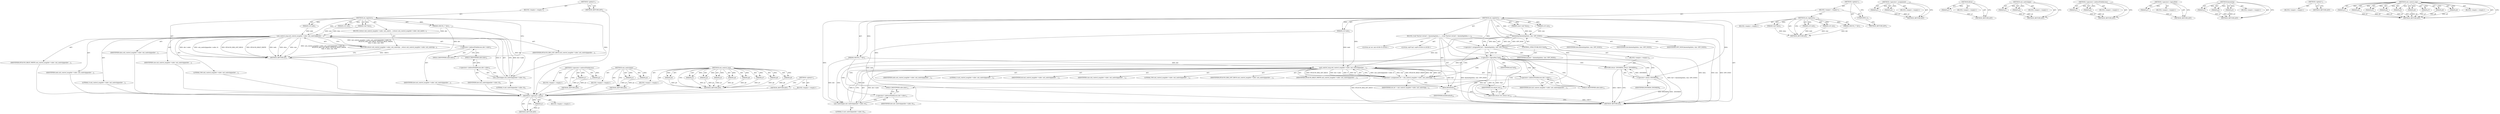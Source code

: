 digraph "usb_control_msg" {
vulnerable_6 [label=<(METHOD,&lt;global&gt;)<SUB>1</SUB>>];
vulnerable_7 [label=<(BLOCK,&lt;empty&gt;,&lt;empty&gt;)<SUB>1</SUB>>];
vulnerable_8 [label=<(METHOD,set_registers)<SUB>1</SUB>>];
vulnerable_9 [label=<(PARAM,rtl8150_t * dev)<SUB>1</SUB>>];
vulnerable_10 [label=<(PARAM,u16 indx)<SUB>1</SUB>>];
vulnerable_11 [label=<(PARAM,u16 size)<SUB>1</SUB>>];
vulnerable_12 [label=<(PARAM,void *data)<SUB>1</SUB>>];
vulnerable_13 [label=<(BLOCK,{
	return usb_control_msg(dev-&gt;udev, usb_sndctr...,{
	return usb_control_msg(dev-&gt;udev, usb_sndctr...)<SUB>2</SUB>>];
vulnerable_14 [label=<(RETURN,return usb_control_msg(dev-&gt;udev, usb_sndctrlpi...,return usb_control_msg(dev-&gt;udev, usb_sndctrlpi...)<SUB>3</SUB>>];
vulnerable_15 [label=<(usb_control_msg,usb_control_msg(dev-&gt;udev, usb_sndctrlpipe(dev-...)<SUB>3</SUB>>];
vulnerable_16 [label=<(&lt;operator&gt;.indirectFieldAccess,dev-&gt;udev)<SUB>3</SUB>>];
vulnerable_17 [label=<(IDENTIFIER,dev,usb_control_msg(dev-&gt;udev, usb_sndctrlpipe(dev-...)<SUB>3</SUB>>];
vulnerable_18 [label=<(FIELD_IDENTIFIER,udev,udev)<SUB>3</SUB>>];
vulnerable_19 [label=<(usb_sndctrlpipe,usb_sndctrlpipe(dev-&gt;udev, 0))<SUB>3</SUB>>];
vulnerable_20 [label=<(&lt;operator&gt;.indirectFieldAccess,dev-&gt;udev)<SUB>3</SUB>>];
vulnerable_21 [label=<(IDENTIFIER,dev,usb_sndctrlpipe(dev-&gt;udev, 0))<SUB>3</SUB>>];
vulnerable_22 [label=<(FIELD_IDENTIFIER,udev,udev)<SUB>3</SUB>>];
vulnerable_23 [label=<(LITERAL,0,usb_sndctrlpipe(dev-&gt;udev, 0))<SUB>3</SUB>>];
vulnerable_24 [label=<(IDENTIFIER,RTL8150_REQ_SET_REGS,usb_control_msg(dev-&gt;udev, usb_sndctrlpipe(dev-...)<SUB>4</SUB>>];
vulnerable_25 [label=<(IDENTIFIER,RTL8150_REQT_WRITE,usb_control_msg(dev-&gt;udev, usb_sndctrlpipe(dev-...)<SUB>4</SUB>>];
vulnerable_26 [label=<(IDENTIFIER,indx,usb_control_msg(dev-&gt;udev, usb_sndctrlpipe(dev-...)<SUB>5</SUB>>];
vulnerable_27 [label=<(LITERAL,0,usb_control_msg(dev-&gt;udev, usb_sndctrlpipe(dev-...)<SUB>5</SUB>>];
vulnerable_28 [label=<(IDENTIFIER,data,usb_control_msg(dev-&gt;udev, usb_sndctrlpipe(dev-...)<SUB>5</SUB>>];
vulnerable_29 [label=<(IDENTIFIER,size,usb_control_msg(dev-&gt;udev, usb_sndctrlpipe(dev-...)<SUB>5</SUB>>];
vulnerable_30 [label=<(LITERAL,500,usb_control_msg(dev-&gt;udev, usb_sndctrlpipe(dev-...)<SUB>5</SUB>>];
vulnerable_31 [label=<(METHOD_RETURN,int)<SUB>1</SUB>>];
vulnerable_33 [label=<(METHOD_RETURN,ANY)<SUB>1</SUB>>];
vulnerable_66 [label=<(METHOD,&lt;operator&gt;.indirectFieldAccess)>];
vulnerable_67 [label=<(PARAM,p1)>];
vulnerable_68 [label=<(PARAM,p2)>];
vulnerable_69 [label=<(BLOCK,&lt;empty&gt;,&lt;empty&gt;)>];
vulnerable_70 [label=<(METHOD_RETURN,ANY)>];
vulnerable_71 [label=<(METHOD,usb_sndctrlpipe)>];
vulnerable_72 [label=<(PARAM,p1)>];
vulnerable_73 [label=<(PARAM,p2)>];
vulnerable_74 [label=<(BLOCK,&lt;empty&gt;,&lt;empty&gt;)>];
vulnerable_75 [label=<(METHOD_RETURN,ANY)>];
vulnerable_54 [label=<(METHOD,usb_control_msg)>];
vulnerable_55 [label=<(PARAM,p1)>];
vulnerable_56 [label=<(PARAM,p2)>];
vulnerable_57 [label=<(PARAM,p3)>];
vulnerable_58 [label=<(PARAM,p4)>];
vulnerable_59 [label=<(PARAM,p5)>];
vulnerable_60 [label=<(PARAM,p6)>];
vulnerable_61 [label=<(PARAM,p7)>];
vulnerable_62 [label=<(PARAM,p8)>];
vulnerable_63 [label=<(PARAM,p9)>];
vulnerable_64 [label=<(BLOCK,&lt;empty&gt;,&lt;empty&gt;)>];
vulnerable_65 [label=<(METHOD_RETURN,ANY)>];
vulnerable_48 [label=<(METHOD,&lt;global&gt;)<SUB>1</SUB>>];
vulnerable_49 [label=<(BLOCK,&lt;empty&gt;,&lt;empty&gt;)>];
vulnerable_50 [label=<(METHOD_RETURN,ANY)>];
fixed_98 [label=<(METHOD,&lt;operator&gt;.minus)>];
fixed_99 [label=<(PARAM,p1)>];
fixed_100 [label=<(BLOCK,&lt;empty&gt;,&lt;empty&gt;)>];
fixed_101 [label=<(METHOD_RETURN,ANY)>];
fixed_6 [label=<(METHOD,&lt;global&gt;)<SUB>1</SUB>>];
fixed_7 [label=<(BLOCK,&lt;empty&gt;,&lt;empty&gt;)<SUB>1</SUB>>];
fixed_8 [label=<(METHOD,set_registers)<SUB>1</SUB>>];
fixed_9 [label=<(PARAM,rtl8150_t * dev)<SUB>1</SUB>>];
fixed_10 [label=<(PARAM,u16 indx)<SUB>1</SUB>>];
fixed_11 [label=<(PARAM,u16 size)<SUB>1</SUB>>];
fixed_12 [label=<(PARAM,void *data)<SUB>1</SUB>>];
fixed_13 [label=<(BLOCK,&lt;empty&gt;,&lt;empty&gt;)>];
fixed_14 [label=<(METHOD_RETURN,int)<SUB>1</SUB>>];
fixed_16 [label=<(UNKNOWN,),))<SUB>1</SUB>>];
fixed_17 [label=<(METHOD,set_registers)<SUB>2</SUB>>];
fixed_18 [label=<(PARAM,rtl8150_t * dev)<SUB>2</SUB>>];
fixed_19 [label=<(PARAM,u16 indx)<SUB>2</SUB>>];
fixed_20 [label=<(PARAM,u16 size)<SUB>2</SUB>>];
fixed_21 [label=<(PARAM,const void *data)<SUB>2</SUB>>];
fixed_22 [label=<(BLOCK,{
	void *buf;
	int ret;

	buf = kmemdup(data, s...,{
	void *buf;
	int ret;

	buf = kmemdup(data, s...)<SUB>3</SUB>>];
fixed_23 [label="<(LOCAL,void* buf: void*)<SUB>4</SUB>>"];
fixed_24 [label="<(LOCAL,int ret: int)<SUB>5</SUB>>"];
fixed_25 [label=<(&lt;operator&gt;.assignment,buf = kmemdup(data, size, GFP_NOIO))<SUB>7</SUB>>];
fixed_26 [label=<(IDENTIFIER,buf,buf = kmemdup(data, size, GFP_NOIO))<SUB>7</SUB>>];
fixed_27 [label=<(kmemdup,kmemdup(data, size, GFP_NOIO))<SUB>7</SUB>>];
fixed_28 [label=<(IDENTIFIER,data,kmemdup(data, size, GFP_NOIO))<SUB>7</SUB>>];
fixed_29 [label=<(IDENTIFIER,size,kmemdup(data, size, GFP_NOIO))<SUB>7</SUB>>];
fixed_30 [label=<(IDENTIFIER,GFP_NOIO,kmemdup(data, size, GFP_NOIO))<SUB>7</SUB>>];
fixed_31 [label=<(CONTROL_STRUCTURE,IF,if (!buf))<SUB>8</SUB>>];
fixed_32 [label=<(&lt;operator&gt;.logicalNot,!buf)<SUB>8</SUB>>];
fixed_33 [label=<(IDENTIFIER,buf,!buf)<SUB>8</SUB>>];
fixed_34 [label=<(BLOCK,&lt;empty&gt;,&lt;empty&gt;)<SUB>9</SUB>>];
fixed_35 [label=<(RETURN,return -ENOMEM;,return -ENOMEM;)<SUB>9</SUB>>];
fixed_36 [label=<(&lt;operator&gt;.minus,-ENOMEM)<SUB>9</SUB>>];
fixed_37 [label=<(IDENTIFIER,ENOMEM,-ENOMEM)<SUB>9</SUB>>];
fixed_38 [label=<(&lt;operator&gt;.assignment,ret = usb_control_msg(dev-&gt;udev, usb_sndctrlpip...)<SUB>11</SUB>>];
fixed_39 [label=<(IDENTIFIER,ret,ret = usb_control_msg(dev-&gt;udev, usb_sndctrlpip...)<SUB>11</SUB>>];
fixed_40 [label=<(usb_control_msg,usb_control_msg(dev-&gt;udev, usb_sndctrlpipe(dev-...)<SUB>11</SUB>>];
fixed_41 [label=<(&lt;operator&gt;.indirectFieldAccess,dev-&gt;udev)<SUB>11</SUB>>];
fixed_42 [label=<(IDENTIFIER,dev,usb_control_msg(dev-&gt;udev, usb_sndctrlpipe(dev-...)<SUB>11</SUB>>];
fixed_43 [label=<(FIELD_IDENTIFIER,udev,udev)<SUB>11</SUB>>];
fixed_44 [label=<(usb_sndctrlpipe,usb_sndctrlpipe(dev-&gt;udev, 0))<SUB>11</SUB>>];
fixed_45 [label=<(&lt;operator&gt;.indirectFieldAccess,dev-&gt;udev)<SUB>11</SUB>>];
fixed_46 [label=<(IDENTIFIER,dev,usb_sndctrlpipe(dev-&gt;udev, 0))<SUB>11</SUB>>];
fixed_47 [label=<(FIELD_IDENTIFIER,udev,udev)<SUB>11</SUB>>];
fixed_48 [label=<(LITERAL,0,usb_sndctrlpipe(dev-&gt;udev, 0))<SUB>11</SUB>>];
fixed_49 [label=<(IDENTIFIER,RTL8150_REQ_SET_REGS,usb_control_msg(dev-&gt;udev, usb_sndctrlpipe(dev-...)<SUB>12</SUB>>];
fixed_50 [label=<(IDENTIFIER,RTL8150_REQT_WRITE,usb_control_msg(dev-&gt;udev, usb_sndctrlpipe(dev-...)<SUB>12</SUB>>];
fixed_51 [label=<(IDENTIFIER,indx,usb_control_msg(dev-&gt;udev, usb_sndctrlpipe(dev-...)<SUB>13</SUB>>];
fixed_52 [label=<(LITERAL,0,usb_control_msg(dev-&gt;udev, usb_sndctrlpipe(dev-...)<SUB>13</SUB>>];
fixed_53 [label=<(IDENTIFIER,buf,usb_control_msg(dev-&gt;udev, usb_sndctrlpipe(dev-...)<SUB>13</SUB>>];
fixed_54 [label=<(IDENTIFIER,size,usb_control_msg(dev-&gt;udev, usb_sndctrlpipe(dev-...)<SUB>13</SUB>>];
fixed_55 [label=<(LITERAL,500,usb_control_msg(dev-&gt;udev, usb_sndctrlpipe(dev-...)<SUB>13</SUB>>];
fixed_56 [label=<(kfree,kfree(buf))<SUB>14</SUB>>];
fixed_57 [label=<(IDENTIFIER,buf,kfree(buf))<SUB>14</SUB>>];
fixed_58 [label=<(RETURN,return ret;,return ret;)<SUB>15</SUB>>];
fixed_59 [label=<(IDENTIFIER,ret,return ret;)<SUB>15</SUB>>];
fixed_60 [label=<(METHOD_RETURN,int)<SUB>2</SUB>>];
fixed_62 [label=<(METHOD_RETURN,ANY)<SUB>1</SUB>>];
fixed_83 [label=<(METHOD,&lt;operator&gt;.assignment)>];
fixed_84 [label=<(PARAM,p1)>];
fixed_85 [label=<(PARAM,p2)>];
fixed_86 [label=<(BLOCK,&lt;empty&gt;,&lt;empty&gt;)>];
fixed_87 [label=<(METHOD_RETURN,ANY)>];
fixed_124 [label=<(METHOD,kfree)>];
fixed_125 [label=<(PARAM,p1)>];
fixed_126 [label=<(BLOCK,&lt;empty&gt;,&lt;empty&gt;)>];
fixed_127 [label=<(METHOD_RETURN,ANY)>];
fixed_119 [label=<(METHOD,usb_sndctrlpipe)>];
fixed_120 [label=<(PARAM,p1)>];
fixed_121 [label=<(PARAM,p2)>];
fixed_122 [label=<(BLOCK,&lt;empty&gt;,&lt;empty&gt;)>];
fixed_123 [label=<(METHOD_RETURN,ANY)>];
fixed_114 [label=<(METHOD,&lt;operator&gt;.indirectFieldAccess)>];
fixed_115 [label=<(PARAM,p1)>];
fixed_116 [label=<(PARAM,p2)>];
fixed_117 [label=<(BLOCK,&lt;empty&gt;,&lt;empty&gt;)>];
fixed_118 [label=<(METHOD_RETURN,ANY)>];
fixed_94 [label=<(METHOD,&lt;operator&gt;.logicalNot)>];
fixed_95 [label=<(PARAM,p1)>];
fixed_96 [label=<(BLOCK,&lt;empty&gt;,&lt;empty&gt;)>];
fixed_97 [label=<(METHOD_RETURN,ANY)>];
fixed_88 [label=<(METHOD,kmemdup)>];
fixed_89 [label=<(PARAM,p1)>];
fixed_90 [label=<(PARAM,p2)>];
fixed_91 [label=<(PARAM,p3)>];
fixed_92 [label=<(BLOCK,&lt;empty&gt;,&lt;empty&gt;)>];
fixed_93 [label=<(METHOD_RETURN,ANY)>];
fixed_77 [label=<(METHOD,&lt;global&gt;)<SUB>1</SUB>>];
fixed_78 [label=<(BLOCK,&lt;empty&gt;,&lt;empty&gt;)>];
fixed_79 [label=<(METHOD_RETURN,ANY)>];
fixed_102 [label=<(METHOD,usb_control_msg)>];
fixed_103 [label=<(PARAM,p1)>];
fixed_104 [label=<(PARAM,p2)>];
fixed_105 [label=<(PARAM,p3)>];
fixed_106 [label=<(PARAM,p4)>];
fixed_107 [label=<(PARAM,p5)>];
fixed_108 [label=<(PARAM,p6)>];
fixed_109 [label=<(PARAM,p7)>];
fixed_110 [label=<(PARAM,p8)>];
fixed_111 [label=<(PARAM,p9)>];
fixed_112 [label=<(BLOCK,&lt;empty&gt;,&lt;empty&gt;)>];
fixed_113 [label=<(METHOD_RETURN,ANY)>];
vulnerable_6 -> vulnerable_7  [key=0, label="AST: "];
vulnerable_6 -> vulnerable_33  [key=0, label="AST: "];
vulnerable_6 -> vulnerable_33  [key=1, label="CFG: "];
vulnerable_7 -> vulnerable_8  [key=0, label="AST: "];
vulnerable_8 -> vulnerable_9  [key=0, label="AST: "];
vulnerable_8 -> vulnerable_9  [key=1, label="DDG: "];
vulnerable_8 -> vulnerable_10  [key=0, label="AST: "];
vulnerable_8 -> vulnerable_10  [key=1, label="DDG: "];
vulnerable_8 -> vulnerable_11  [key=0, label="AST: "];
vulnerable_8 -> vulnerable_11  [key=1, label="DDG: "];
vulnerable_8 -> vulnerable_12  [key=0, label="AST: "];
vulnerable_8 -> vulnerable_12  [key=1, label="DDG: "];
vulnerable_8 -> vulnerable_13  [key=0, label="AST: "];
vulnerable_8 -> vulnerable_31  [key=0, label="AST: "];
vulnerable_8 -> vulnerable_18  [key=0, label="CFG: "];
vulnerable_8 -> vulnerable_15  [key=0, label="DDG: "];
vulnerable_8 -> vulnerable_19  [key=0, label="DDG: "];
vulnerable_9 -> vulnerable_31  [key=0, label="DDG: dev"];
vulnerable_9 -> vulnerable_15  [key=0, label="DDG: dev"];
vulnerable_9 -> vulnerable_19  [key=0, label="DDG: dev"];
vulnerable_10 -> vulnerable_15  [key=0, label="DDG: indx"];
vulnerable_11 -> vulnerable_15  [key=0, label="DDG: size"];
vulnerable_12 -> vulnerable_15  [key=0, label="DDG: data"];
vulnerable_13 -> vulnerable_14  [key=0, label="AST: "];
vulnerable_14 -> vulnerable_15  [key=0, label="AST: "];
vulnerable_14 -> vulnerable_31  [key=0, label="CFG: "];
vulnerable_14 -> vulnerable_31  [key=1, label="DDG: &lt;RET&gt;"];
vulnerable_15 -> vulnerable_16  [key=0, label="AST: "];
vulnerable_15 -> vulnerable_19  [key=0, label="AST: "];
vulnerable_15 -> vulnerable_24  [key=0, label="AST: "];
vulnerable_15 -> vulnerable_25  [key=0, label="AST: "];
vulnerable_15 -> vulnerable_26  [key=0, label="AST: "];
vulnerable_15 -> vulnerable_27  [key=0, label="AST: "];
vulnerable_15 -> vulnerable_28  [key=0, label="AST: "];
vulnerable_15 -> vulnerable_29  [key=0, label="AST: "];
vulnerable_15 -> vulnerable_30  [key=0, label="AST: "];
vulnerable_15 -> vulnerable_14  [key=0, label="CFG: "];
vulnerable_15 -> vulnerable_14  [key=1, label="DDG: usb_control_msg(dev-&gt;udev, usb_sndctrlpipe(dev-&gt;udev, 0),
			       RTL8150_REQ_SET_REGS, RTL8150_REQT_WRITE,
			       indx, 0, data, size, 500)"];
vulnerable_15 -> vulnerable_31  [key=0, label="DDG: dev-&gt;udev"];
vulnerable_15 -> vulnerable_31  [key=1, label="DDG: usb_sndctrlpipe(dev-&gt;udev, 0)"];
vulnerable_15 -> vulnerable_31  [key=2, label="DDG: RTL8150_REQ_SET_REGS"];
vulnerable_15 -> vulnerable_31  [key=3, label="DDG: RTL8150_REQT_WRITE"];
vulnerable_15 -> vulnerable_31  [key=4, label="DDG: indx"];
vulnerable_15 -> vulnerable_31  [key=5, label="DDG: data"];
vulnerable_15 -> vulnerable_31  [key=6, label="DDG: size"];
vulnerable_15 -> vulnerable_31  [key=7, label="DDG: usb_control_msg(dev-&gt;udev, usb_sndctrlpipe(dev-&gt;udev, 0),
			       RTL8150_REQ_SET_REGS, RTL8150_REQT_WRITE,
			       indx, 0, data, size, 500)"];
vulnerable_16 -> vulnerable_17  [key=0, label="AST: "];
vulnerable_16 -> vulnerable_18  [key=0, label="AST: "];
vulnerable_16 -> vulnerable_22  [key=0, label="CFG: "];
vulnerable_17 -> fixed_98  [key=0];
vulnerable_18 -> vulnerable_16  [key=0, label="CFG: "];
vulnerable_19 -> vulnerable_20  [key=0, label="AST: "];
vulnerable_19 -> vulnerable_23  [key=0, label="AST: "];
vulnerable_19 -> vulnerable_15  [key=0, label="CFG: "];
vulnerable_19 -> vulnerable_15  [key=1, label="DDG: dev-&gt;udev"];
vulnerable_19 -> vulnerable_15  [key=2, label="DDG: 0"];
vulnerable_20 -> vulnerable_21  [key=0, label="AST: "];
vulnerable_20 -> vulnerable_22  [key=0, label="AST: "];
vulnerable_20 -> vulnerable_19  [key=0, label="CFG: "];
vulnerable_21 -> fixed_98  [key=0];
vulnerable_22 -> vulnerable_20  [key=0, label="CFG: "];
vulnerable_23 -> fixed_98  [key=0];
vulnerable_24 -> fixed_98  [key=0];
vulnerable_25 -> fixed_98  [key=0];
vulnerable_26 -> fixed_98  [key=0];
vulnerable_27 -> fixed_98  [key=0];
vulnerable_28 -> fixed_98  [key=0];
vulnerable_29 -> fixed_98  [key=0];
vulnerable_30 -> fixed_98  [key=0];
vulnerable_31 -> fixed_98  [key=0];
vulnerable_33 -> fixed_98  [key=0];
vulnerable_66 -> vulnerable_67  [key=0, label="AST: "];
vulnerable_66 -> vulnerable_67  [key=1, label="DDG: "];
vulnerable_66 -> vulnerable_69  [key=0, label="AST: "];
vulnerable_66 -> vulnerable_68  [key=0, label="AST: "];
vulnerable_66 -> vulnerable_68  [key=1, label="DDG: "];
vulnerable_66 -> vulnerable_70  [key=0, label="AST: "];
vulnerable_66 -> vulnerable_70  [key=1, label="CFG: "];
vulnerable_67 -> vulnerable_70  [key=0, label="DDG: p1"];
vulnerable_68 -> vulnerable_70  [key=0, label="DDG: p2"];
vulnerable_69 -> fixed_98  [key=0];
vulnerable_70 -> fixed_98  [key=0];
vulnerable_71 -> vulnerable_72  [key=0, label="AST: "];
vulnerable_71 -> vulnerable_72  [key=1, label="DDG: "];
vulnerable_71 -> vulnerable_74  [key=0, label="AST: "];
vulnerable_71 -> vulnerable_73  [key=0, label="AST: "];
vulnerable_71 -> vulnerable_73  [key=1, label="DDG: "];
vulnerable_71 -> vulnerable_75  [key=0, label="AST: "];
vulnerable_71 -> vulnerable_75  [key=1, label="CFG: "];
vulnerable_72 -> vulnerable_75  [key=0, label="DDG: p1"];
vulnerable_73 -> vulnerable_75  [key=0, label="DDG: p2"];
vulnerable_74 -> fixed_98  [key=0];
vulnerable_75 -> fixed_98  [key=0];
vulnerable_54 -> vulnerable_55  [key=0, label="AST: "];
vulnerable_54 -> vulnerable_55  [key=1, label="DDG: "];
vulnerable_54 -> vulnerable_64  [key=0, label="AST: "];
vulnerable_54 -> vulnerable_56  [key=0, label="AST: "];
vulnerable_54 -> vulnerable_56  [key=1, label="DDG: "];
vulnerable_54 -> vulnerable_65  [key=0, label="AST: "];
vulnerable_54 -> vulnerable_65  [key=1, label="CFG: "];
vulnerable_54 -> vulnerable_57  [key=0, label="AST: "];
vulnerable_54 -> vulnerable_57  [key=1, label="DDG: "];
vulnerable_54 -> vulnerable_58  [key=0, label="AST: "];
vulnerable_54 -> vulnerable_58  [key=1, label="DDG: "];
vulnerable_54 -> vulnerable_59  [key=0, label="AST: "];
vulnerable_54 -> vulnerable_59  [key=1, label="DDG: "];
vulnerable_54 -> vulnerable_60  [key=0, label="AST: "];
vulnerable_54 -> vulnerable_60  [key=1, label="DDG: "];
vulnerable_54 -> vulnerable_61  [key=0, label="AST: "];
vulnerable_54 -> vulnerable_61  [key=1, label="DDG: "];
vulnerable_54 -> vulnerable_62  [key=0, label="AST: "];
vulnerable_54 -> vulnerable_62  [key=1, label="DDG: "];
vulnerable_54 -> vulnerable_63  [key=0, label="AST: "];
vulnerable_54 -> vulnerable_63  [key=1, label="DDG: "];
vulnerable_55 -> vulnerable_65  [key=0, label="DDG: p1"];
vulnerable_56 -> vulnerable_65  [key=0, label="DDG: p2"];
vulnerable_57 -> vulnerable_65  [key=0, label="DDG: p3"];
vulnerable_58 -> vulnerable_65  [key=0, label="DDG: p4"];
vulnerable_59 -> vulnerable_65  [key=0, label="DDG: p5"];
vulnerable_60 -> vulnerable_65  [key=0, label="DDG: p6"];
vulnerable_61 -> vulnerable_65  [key=0, label="DDG: p7"];
vulnerable_62 -> vulnerable_65  [key=0, label="DDG: p8"];
vulnerable_63 -> vulnerable_65  [key=0, label="DDG: p9"];
vulnerable_64 -> fixed_98  [key=0];
vulnerable_65 -> fixed_98  [key=0];
vulnerable_48 -> vulnerable_49  [key=0, label="AST: "];
vulnerable_48 -> vulnerable_50  [key=0, label="AST: "];
vulnerable_48 -> vulnerable_50  [key=1, label="CFG: "];
vulnerable_49 -> fixed_98  [key=0];
vulnerable_50 -> fixed_98  [key=0];
fixed_98 -> fixed_99  [key=0, label="AST: "];
fixed_98 -> fixed_99  [key=1, label="DDG: "];
fixed_98 -> fixed_100  [key=0, label="AST: "];
fixed_98 -> fixed_101  [key=0, label="AST: "];
fixed_98 -> fixed_101  [key=1, label="CFG: "];
fixed_99 -> fixed_101  [key=0, label="DDG: p1"];
fixed_6 -> fixed_7  [key=0, label="AST: "];
fixed_6 -> fixed_62  [key=0, label="AST: "];
fixed_6 -> fixed_16  [key=0, label="CFG: "];
fixed_7 -> fixed_8  [key=0, label="AST: "];
fixed_7 -> fixed_16  [key=0, label="AST: "];
fixed_7 -> fixed_17  [key=0, label="AST: "];
fixed_8 -> fixed_9  [key=0, label="AST: "];
fixed_8 -> fixed_9  [key=1, label="DDG: "];
fixed_8 -> fixed_10  [key=0, label="AST: "];
fixed_8 -> fixed_10  [key=1, label="DDG: "];
fixed_8 -> fixed_11  [key=0, label="AST: "];
fixed_8 -> fixed_11  [key=1, label="DDG: "];
fixed_8 -> fixed_12  [key=0, label="AST: "];
fixed_8 -> fixed_12  [key=1, label="DDG: "];
fixed_8 -> fixed_13  [key=0, label="AST: "];
fixed_8 -> fixed_14  [key=0, label="AST: "];
fixed_8 -> fixed_14  [key=1, label="CFG: "];
fixed_9 -> fixed_14  [key=0, label="DDG: dev"];
fixed_10 -> fixed_14  [key=0, label="DDG: indx"];
fixed_11 -> fixed_14  [key=0, label="DDG: size"];
fixed_12 -> fixed_14  [key=0, label="DDG: data"];
fixed_16 -> fixed_62  [key=0, label="CFG: "];
fixed_17 -> fixed_18  [key=0, label="AST: "];
fixed_17 -> fixed_18  [key=1, label="DDG: "];
fixed_17 -> fixed_19  [key=0, label="AST: "];
fixed_17 -> fixed_19  [key=1, label="DDG: "];
fixed_17 -> fixed_20  [key=0, label="AST: "];
fixed_17 -> fixed_20  [key=1, label="DDG: "];
fixed_17 -> fixed_21  [key=0, label="AST: "];
fixed_17 -> fixed_21  [key=1, label="DDG: "];
fixed_17 -> fixed_22  [key=0, label="AST: "];
fixed_17 -> fixed_60  [key=0, label="AST: "];
fixed_17 -> fixed_27  [key=0, label="CFG: "];
fixed_17 -> fixed_27  [key=1, label="DDG: "];
fixed_17 -> fixed_56  [key=0, label="DDG: "];
fixed_17 -> fixed_59  [key=0, label="DDG: "];
fixed_17 -> fixed_32  [key=0, label="DDG: "];
fixed_17 -> fixed_40  [key=0, label="DDG: "];
fixed_17 -> fixed_44  [key=0, label="DDG: "];
fixed_17 -> fixed_36  [key=0, label="DDG: "];
fixed_18 -> fixed_60  [key=0, label="DDG: dev"];
fixed_18 -> fixed_40  [key=0, label="DDG: dev"];
fixed_18 -> fixed_44  [key=0, label="DDG: dev"];
fixed_19 -> fixed_60  [key=0, label="DDG: indx"];
fixed_19 -> fixed_40  [key=0, label="DDG: indx"];
fixed_20 -> fixed_27  [key=0, label="DDG: size"];
fixed_21 -> fixed_27  [key=0, label="DDG: data"];
fixed_22 -> fixed_23  [key=0, label="AST: "];
fixed_22 -> fixed_24  [key=0, label="AST: "];
fixed_22 -> fixed_25  [key=0, label="AST: "];
fixed_22 -> fixed_31  [key=0, label="AST: "];
fixed_22 -> fixed_38  [key=0, label="AST: "];
fixed_22 -> fixed_56  [key=0, label="AST: "];
fixed_22 -> fixed_58  [key=0, label="AST: "];
fixed_25 -> fixed_26  [key=0, label="AST: "];
fixed_25 -> fixed_27  [key=0, label="AST: "];
fixed_25 -> fixed_32  [key=0, label="CFG: "];
fixed_25 -> fixed_32  [key=1, label="DDG: buf"];
fixed_25 -> fixed_60  [key=0, label="DDG: kmemdup(data, size, GFP_NOIO)"];
fixed_25 -> fixed_60  [key=1, label="DDG: buf = kmemdup(data, size, GFP_NOIO)"];
fixed_27 -> fixed_28  [key=0, label="AST: "];
fixed_27 -> fixed_29  [key=0, label="AST: "];
fixed_27 -> fixed_30  [key=0, label="AST: "];
fixed_27 -> fixed_25  [key=0, label="CFG: "];
fixed_27 -> fixed_25  [key=1, label="DDG: data"];
fixed_27 -> fixed_25  [key=2, label="DDG: size"];
fixed_27 -> fixed_25  [key=3, label="DDG: GFP_NOIO"];
fixed_27 -> fixed_60  [key=0, label="DDG: data"];
fixed_27 -> fixed_60  [key=1, label="DDG: size"];
fixed_27 -> fixed_60  [key=2, label="DDG: GFP_NOIO"];
fixed_27 -> fixed_40  [key=0, label="DDG: size"];
fixed_31 -> fixed_32  [key=0, label="AST: "];
fixed_31 -> fixed_34  [key=0, label="AST: "];
fixed_32 -> fixed_33  [key=0, label="AST: "];
fixed_32 -> fixed_36  [key=0, label="CFG: "];
fixed_32 -> fixed_36  [key=1, label="CDG: "];
fixed_32 -> fixed_43  [key=0, label="CFG: "];
fixed_32 -> fixed_43  [key=1, label="CDG: "];
fixed_32 -> fixed_60  [key=0, label="DDG: buf"];
fixed_32 -> fixed_60  [key=1, label="DDG: !buf"];
fixed_32 -> fixed_40  [key=0, label="DDG: buf"];
fixed_32 -> fixed_40  [key=1, label="CDG: "];
fixed_32 -> fixed_47  [key=0, label="CDG: "];
fixed_32 -> fixed_58  [key=0, label="CDG: "];
fixed_32 -> fixed_38  [key=0, label="CDG: "];
fixed_32 -> fixed_56  [key=0, label="CDG: "];
fixed_32 -> fixed_41  [key=0, label="CDG: "];
fixed_32 -> fixed_45  [key=0, label="CDG: "];
fixed_32 -> fixed_44  [key=0, label="CDG: "];
fixed_32 -> fixed_35  [key=0, label="CDG: "];
fixed_34 -> fixed_35  [key=0, label="AST: "];
fixed_35 -> fixed_36  [key=0, label="AST: "];
fixed_35 -> fixed_60  [key=0, label="CFG: "];
fixed_35 -> fixed_60  [key=1, label="DDG: &lt;RET&gt;"];
fixed_36 -> fixed_37  [key=0, label="AST: "];
fixed_36 -> fixed_35  [key=0, label="CFG: "];
fixed_36 -> fixed_35  [key=1, label="DDG: -ENOMEM"];
fixed_36 -> fixed_60  [key=0, label="DDG: ENOMEM"];
fixed_36 -> fixed_60  [key=1, label="DDG: -ENOMEM"];
fixed_38 -> fixed_39  [key=0, label="AST: "];
fixed_38 -> fixed_40  [key=0, label="AST: "];
fixed_38 -> fixed_56  [key=0, label="CFG: "];
fixed_38 -> fixed_59  [key=0, label="DDG: ret"];
fixed_40 -> fixed_41  [key=0, label="AST: "];
fixed_40 -> fixed_44  [key=0, label="AST: "];
fixed_40 -> fixed_49  [key=0, label="AST: "];
fixed_40 -> fixed_50  [key=0, label="AST: "];
fixed_40 -> fixed_51  [key=0, label="AST: "];
fixed_40 -> fixed_52  [key=0, label="AST: "];
fixed_40 -> fixed_53  [key=0, label="AST: "];
fixed_40 -> fixed_54  [key=0, label="AST: "];
fixed_40 -> fixed_55  [key=0, label="AST: "];
fixed_40 -> fixed_38  [key=0, label="CFG: "];
fixed_40 -> fixed_38  [key=1, label="DDG: usb_sndctrlpipe(dev-&gt;udev, 0)"];
fixed_40 -> fixed_38  [key=2, label="DDG: size"];
fixed_40 -> fixed_38  [key=3, label="DDG: RTL8150_REQT_WRITE"];
fixed_40 -> fixed_38  [key=4, label="DDG: 500"];
fixed_40 -> fixed_38  [key=5, label="DDG: indx"];
fixed_40 -> fixed_38  [key=6, label="DDG: RTL8150_REQ_SET_REGS"];
fixed_40 -> fixed_38  [key=7, label="DDG: dev-&gt;udev"];
fixed_40 -> fixed_38  [key=8, label="DDG: 0"];
fixed_40 -> fixed_38  [key=9, label="DDG: buf"];
fixed_40 -> fixed_60  [key=0, label="DDG: RTL8150_REQ_SET_REGS"];
fixed_40 -> fixed_56  [key=0, label="DDG: buf"];
fixed_41 -> fixed_42  [key=0, label="AST: "];
fixed_41 -> fixed_43  [key=0, label="AST: "];
fixed_41 -> fixed_47  [key=0, label="CFG: "];
fixed_43 -> fixed_41  [key=0, label="CFG: "];
fixed_44 -> fixed_45  [key=0, label="AST: "];
fixed_44 -> fixed_48  [key=0, label="AST: "];
fixed_44 -> fixed_40  [key=0, label="CFG: "];
fixed_44 -> fixed_40  [key=1, label="DDG: dev-&gt;udev"];
fixed_44 -> fixed_40  [key=2, label="DDG: 0"];
fixed_45 -> fixed_46  [key=0, label="AST: "];
fixed_45 -> fixed_47  [key=0, label="AST: "];
fixed_45 -> fixed_44  [key=0, label="CFG: "];
fixed_47 -> fixed_45  [key=0, label="CFG: "];
fixed_56 -> fixed_57  [key=0, label="AST: "];
fixed_56 -> fixed_58  [key=0, label="CFG: "];
fixed_58 -> fixed_59  [key=0, label="AST: "];
fixed_58 -> fixed_60  [key=0, label="CFG: "];
fixed_58 -> fixed_60  [key=1, label="DDG: &lt;RET&gt;"];
fixed_59 -> fixed_58  [key=0, label="DDG: ret"];
fixed_83 -> fixed_84  [key=0, label="AST: "];
fixed_83 -> fixed_84  [key=1, label="DDG: "];
fixed_83 -> fixed_86  [key=0, label="AST: "];
fixed_83 -> fixed_85  [key=0, label="AST: "];
fixed_83 -> fixed_85  [key=1, label="DDG: "];
fixed_83 -> fixed_87  [key=0, label="AST: "];
fixed_83 -> fixed_87  [key=1, label="CFG: "];
fixed_84 -> fixed_87  [key=0, label="DDG: p1"];
fixed_85 -> fixed_87  [key=0, label="DDG: p2"];
fixed_124 -> fixed_125  [key=0, label="AST: "];
fixed_124 -> fixed_125  [key=1, label="DDG: "];
fixed_124 -> fixed_126  [key=0, label="AST: "];
fixed_124 -> fixed_127  [key=0, label="AST: "];
fixed_124 -> fixed_127  [key=1, label="CFG: "];
fixed_125 -> fixed_127  [key=0, label="DDG: p1"];
fixed_119 -> fixed_120  [key=0, label="AST: "];
fixed_119 -> fixed_120  [key=1, label="DDG: "];
fixed_119 -> fixed_122  [key=0, label="AST: "];
fixed_119 -> fixed_121  [key=0, label="AST: "];
fixed_119 -> fixed_121  [key=1, label="DDG: "];
fixed_119 -> fixed_123  [key=0, label="AST: "];
fixed_119 -> fixed_123  [key=1, label="CFG: "];
fixed_120 -> fixed_123  [key=0, label="DDG: p1"];
fixed_121 -> fixed_123  [key=0, label="DDG: p2"];
fixed_114 -> fixed_115  [key=0, label="AST: "];
fixed_114 -> fixed_115  [key=1, label="DDG: "];
fixed_114 -> fixed_117  [key=0, label="AST: "];
fixed_114 -> fixed_116  [key=0, label="AST: "];
fixed_114 -> fixed_116  [key=1, label="DDG: "];
fixed_114 -> fixed_118  [key=0, label="AST: "];
fixed_114 -> fixed_118  [key=1, label="CFG: "];
fixed_115 -> fixed_118  [key=0, label="DDG: p1"];
fixed_116 -> fixed_118  [key=0, label="DDG: p2"];
fixed_94 -> fixed_95  [key=0, label="AST: "];
fixed_94 -> fixed_95  [key=1, label="DDG: "];
fixed_94 -> fixed_96  [key=0, label="AST: "];
fixed_94 -> fixed_97  [key=0, label="AST: "];
fixed_94 -> fixed_97  [key=1, label="CFG: "];
fixed_95 -> fixed_97  [key=0, label="DDG: p1"];
fixed_88 -> fixed_89  [key=0, label="AST: "];
fixed_88 -> fixed_89  [key=1, label="DDG: "];
fixed_88 -> fixed_92  [key=0, label="AST: "];
fixed_88 -> fixed_90  [key=0, label="AST: "];
fixed_88 -> fixed_90  [key=1, label="DDG: "];
fixed_88 -> fixed_93  [key=0, label="AST: "];
fixed_88 -> fixed_93  [key=1, label="CFG: "];
fixed_88 -> fixed_91  [key=0, label="AST: "];
fixed_88 -> fixed_91  [key=1, label="DDG: "];
fixed_89 -> fixed_93  [key=0, label="DDG: p1"];
fixed_90 -> fixed_93  [key=0, label="DDG: p2"];
fixed_91 -> fixed_93  [key=0, label="DDG: p3"];
fixed_77 -> fixed_78  [key=0, label="AST: "];
fixed_77 -> fixed_79  [key=0, label="AST: "];
fixed_77 -> fixed_79  [key=1, label="CFG: "];
fixed_102 -> fixed_103  [key=0, label="AST: "];
fixed_102 -> fixed_103  [key=1, label="DDG: "];
fixed_102 -> fixed_112  [key=0, label="AST: "];
fixed_102 -> fixed_104  [key=0, label="AST: "];
fixed_102 -> fixed_104  [key=1, label="DDG: "];
fixed_102 -> fixed_113  [key=0, label="AST: "];
fixed_102 -> fixed_113  [key=1, label="CFG: "];
fixed_102 -> fixed_105  [key=0, label="AST: "];
fixed_102 -> fixed_105  [key=1, label="DDG: "];
fixed_102 -> fixed_106  [key=0, label="AST: "];
fixed_102 -> fixed_106  [key=1, label="DDG: "];
fixed_102 -> fixed_107  [key=0, label="AST: "];
fixed_102 -> fixed_107  [key=1, label="DDG: "];
fixed_102 -> fixed_108  [key=0, label="AST: "];
fixed_102 -> fixed_108  [key=1, label="DDG: "];
fixed_102 -> fixed_109  [key=0, label="AST: "];
fixed_102 -> fixed_109  [key=1, label="DDG: "];
fixed_102 -> fixed_110  [key=0, label="AST: "];
fixed_102 -> fixed_110  [key=1, label="DDG: "];
fixed_102 -> fixed_111  [key=0, label="AST: "];
fixed_102 -> fixed_111  [key=1, label="DDG: "];
fixed_103 -> fixed_113  [key=0, label="DDG: p1"];
fixed_104 -> fixed_113  [key=0, label="DDG: p2"];
fixed_105 -> fixed_113  [key=0, label="DDG: p3"];
fixed_106 -> fixed_113  [key=0, label="DDG: p4"];
fixed_107 -> fixed_113  [key=0, label="DDG: p5"];
fixed_108 -> fixed_113  [key=0, label="DDG: p6"];
fixed_109 -> fixed_113  [key=0, label="DDG: p7"];
fixed_110 -> fixed_113  [key=0, label="DDG: p8"];
fixed_111 -> fixed_113  [key=0, label="DDG: p9"];
}

